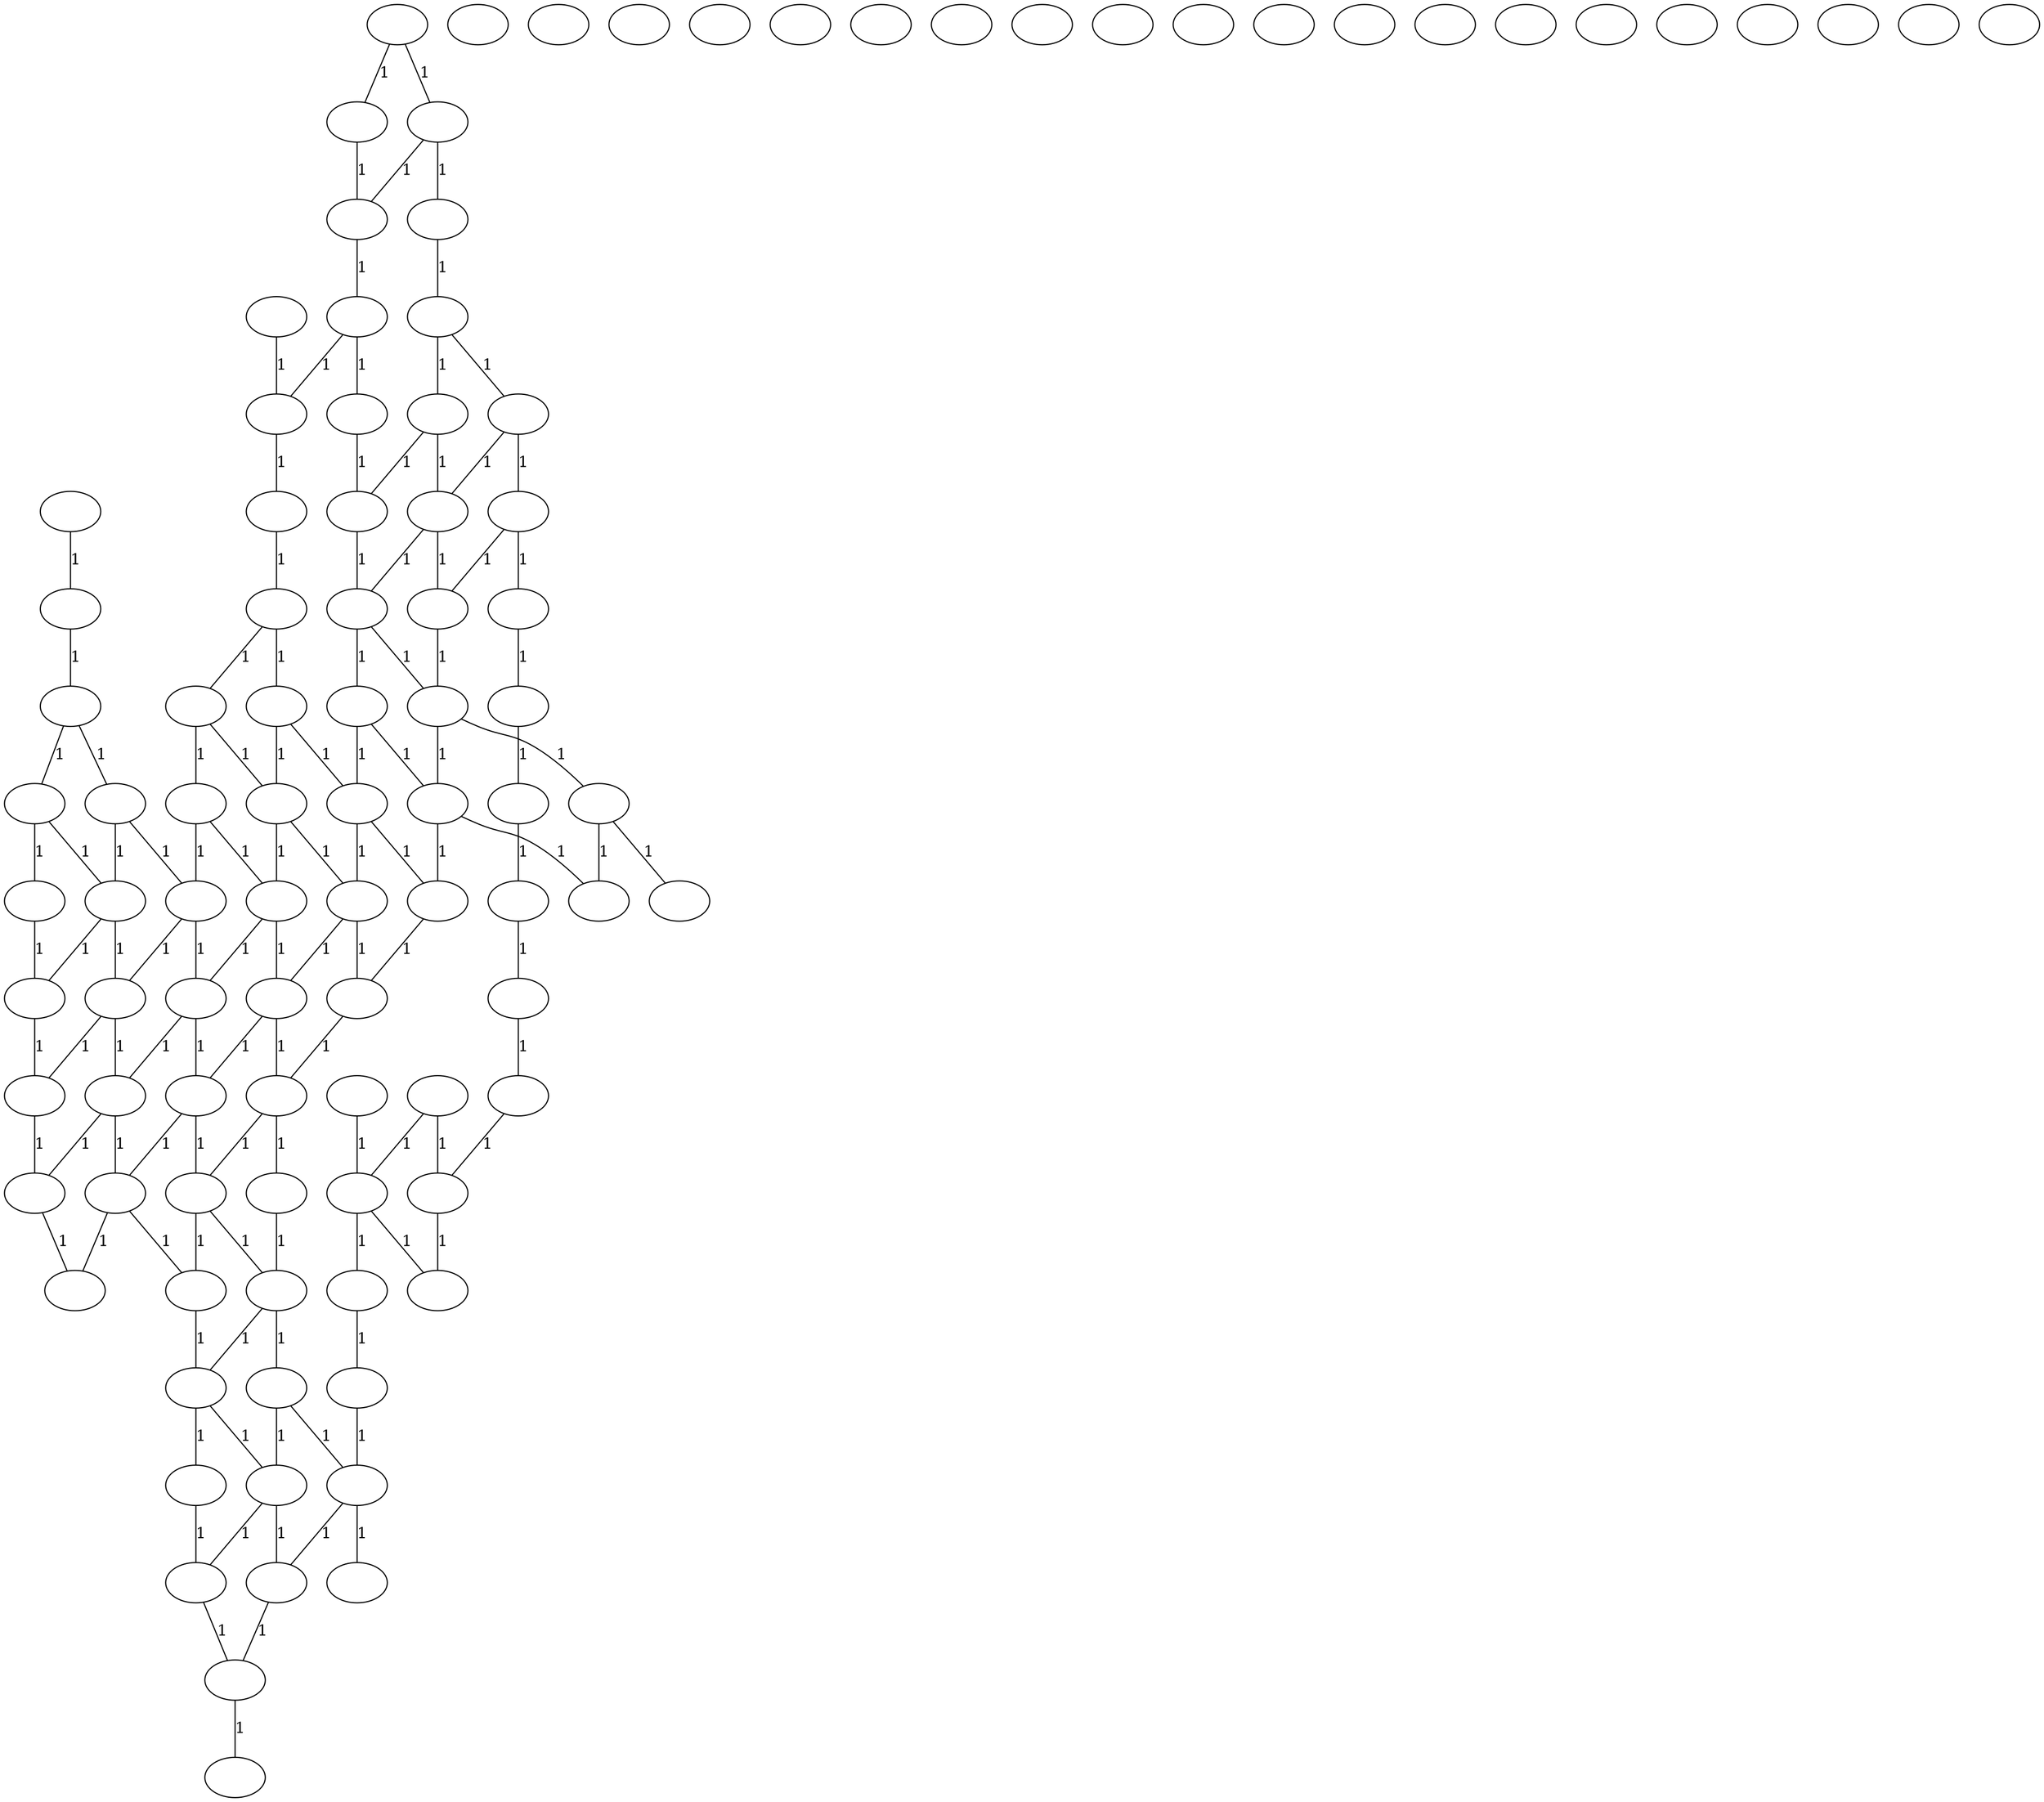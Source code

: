 graph G {
0[label="" pos="0,0!"];
1[label="" pos="100,0!"];
2[label="" pos="200,0!"];
3[label="" pos="300,0!"];
4[label="" pos="400,0!"];
5[label="" pos="500,0!"];
6[label="" pos="600,0!"];
7[label="" pos="700,0!"];
8[label="" pos="800,0!"];
9[label="" pos="900,0!"];
10[label="" pos="0,100!"];
11[label="" pos="100,100!"];
12[label="" pos="200,100!"];
13[label="" pos="300,100!"];
14[label="" pos="400,100!"];
15[label="" pos="500,100!"];
16[label="" pos="600,100!"];
17[label="" pos="700,100!"];
18[label="" pos="800,100!"];
19[label="" pos="900,100!"];
20[label="" pos="0,200!"];
21[label="" pos="100,200!"];
22[label="" pos="200,200!"];
23[label="" pos="300,200!"];
24[label="" pos="400,200!"];
25[label="" pos="500,200!"];
26[label="" pos="600,200!"];
27[label="" pos="700,200!"];
28[label="" pos="800,200!"];
29[label="" pos="900,200!"];
30[label="" pos="0,300!"];
31[label="" pos="100,300!"];
32[label="" pos="200,300!"];
33[label="" pos="300,300!"];
34[label="" pos="400,300!"];
35[label="" pos="500,300!"];
36[label="" pos="600,300!"];
37[label="" pos="700,300!"];
38[label="" pos="800,300!"];
39[label="" pos="900,300!"];
40[label="" pos="0,400!"];
41[label="" pos="100,400!"];
42[label="" pos="200,400!"];
43[label="" pos="300,400!"];
44[label="" pos="400,400!"];
45[label="" pos="500,400!"];
46[label="" pos="600,400!"];
47[label="" pos="700,400!"];
48[label="" pos="800,400!"];
49[label="" pos="900,400!"];
50[label="" pos="0,500!"];
51[label="" pos="100,500!"];
52[label="" pos="200,500!"];
53[label="" pos="300,500!"];
54[label="" pos="400,500!"];
55[label="" pos="500,500!"];
56[label="" pos="600,500!"];
57[label="" pos="700,500!"];
58[label="" pos="800,500!"];
59[label="" pos="900,500!"];
60[label="" pos="0,600!"];
61[label="" pos="100,600!"];
62[label="" pos="200,600!"];
63[label="" pos="300,600!"];
64[label="" pos="400,600!"];
65[label="" pos="500,600!"];
66[label="" pos="600,600!"];
67[label="" pos="700,600!"];
68[label="" pos="800,600!"];
69[label="" pos="900,600!"];
70[label="" pos="0,700!"];
71[label="" pos="100,700!"];
72[label="" pos="200,700!"];
73[label="" pos="300,700!"];
74[label="" pos="400,700!"];
75[label="" pos="500,700!"];
76[label="" pos="600,700!"];
77[label="" pos="700,700!"];
78[label="" pos="800,700!"];
79[label="" pos="900,700!"];
80[label="" pos="0,800!"];
81[label="" pos="100,800!"];
82[label="" pos="200,800!"];
83[label="" pos="300,800!"];
84[label="" pos="400,800!"];
85[label="" pos="500,800!"];
86[label="" pos="600,800!"];
87[label="" pos="700,800!"];
88[label="" pos="800,800!"];
89[label="" pos="900,800!"];
90[label="" pos="0,900!"];
91[label="" pos="100,900!"];
92[label="" pos="200,900!"];
93[label="" pos="300,900!"];
94[label="" pos="400,900!"];
95[label="" pos="500,900!"];
96[label="" pos="600,900!"];
97[label="" pos="700,900!"];
98[label="" pos="800,900!"];
99[label="" pos="900,900!"];
0--1 [label="1"];
0--10 [label="1"];
10--11 [label="1"];
10--20 [label="1"];
20--30 [label="1"];
30--31 [label="1"];
30--40 [label="1"];
40--41 [label="1"];
40--50 [label="1"];
50--51 [label="1"];
50--60 [label="1"];
60--70 [label="1"];
70--80 [label="1"];
80--90 [label="1"];
90--91 [label="1"];
1--11 [label="1"];
11--12 [label="1"];
31--32 [label="1"];
31--41 [label="1"];
41--42 [label="1"];
41--51 [label="1"];
51--52 [label="1"];
91--92 [label="1"];
12--13 [label="1"];
12--22 [label="1"];
22--32 [label="1"];
32--42 [label="1"];
42--43 [label="1"];
42--52 [label="1"];
52--53 [label="1"];
52--62 [label="1"];
62--63 [label="1"];
62--72 [label="1"];
92--93 [label="1"];
3--13 [label="1"];
13--14 [label="1"];
43--44 [label="1"];
43--53 [label="1"];
53--54 [label="1"];
53--63 [label="1"];
83--84 [label="1"];
83--93 [label="1"];
93--94 [label="1"];
14--24 [label="1"];
24--25 [label="1"];
24--34 [label="1"];
34--35 [label="1"];
34--44 [label="1"];
44--45 [label="1"];
44--54 [label="1"];
54--55 [label="1"];
74--84 [label="1"];
84--85 [label="1"];
84--94 [label="1"];
5--6 [label="1"];
25--26 [label="1"];
25--35 [label="1"];
35--36 [label="1"];
35--45 [label="1"];
45--46 [label="1"];
45--55 [label="1"];
55--56 [label="1"];
85--86 [label="1"];
6--7 [label="1"];
26--27 [label="1"];
26--36 [label="1"];
36--37 [label="1"];
36--46 [label="1"];
46--47 [label="1"];
46--56 [label="1"];
56--57 [label="1"];
56--66 [label="1"];
66--67 [label="1"];
86--87 [label="1"];
7--8 [label="1"];
7--17 [label="1"];
17--18 [label="1"];
17--27 [label="1"];
27--28 [label="1"];
27--37 [label="1"];
37--38 [label="1"];
37--47 [label="1"];
47--48 [label="1"];
47--57 [label="1"];
57--58 [label="1"];
57--67 [label="1"];
67--68 [label="1"];
67--77 [label="1"];
77--78 [label="1"];
77--87 [label="1"];
87--88 [label="1"];
87--97 [label="1"];
8--9 [label="1"];
8--18 [label="1"];
18--19 [label="1"];
18--28 [label="1"];
28--29 [label="1"];
28--38 [label="1"];
38--39 [label="1"];
38--48 [label="1"];
48--49 [label="1"];
48--58 [label="1"];
58--68 [label="1"];
68--69 [label="1"];
68--78 [label="1"];
78--79 [label="1"];
78--88 [label="1"];
88--89 [label="1"];
9--19 [label="1"];
19--29 [label="1"];
29--39 [label="1"];
39--49 [label="1"];
69--79 [label="1"];
79--89 [label="1"];
89--99 [label="1"];
}
